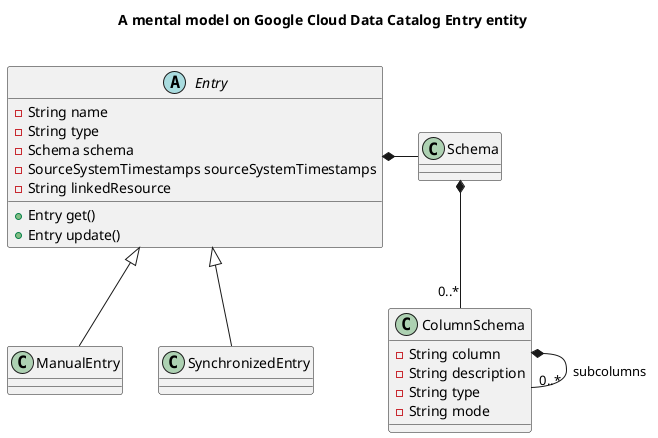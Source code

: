 @startuml

skinparam backgroundcolor transparent


title A mental model on Google Cloud Data Catalog Entry entity\n


Entry <|-- ManualEntry
Entry <|-- SynchronizedEntry
Entry *- Schema
Schema *-- "0..*" ColumnSchema
ColumnSchema *- "0..*" ColumnSchema : subcolumns


!startsub MAINCLASSES
abstract class Entry {
  -String name
  -String type
  -Schema schema
  -SourceSystemTimestamps sourceSystemTimestamps
  -String linkedResource

  +Entry get()
  +Entry update()
}
!endsub

class ColumnSchema {
  -String column
  -String description
  -String type
  -String mode
}

@enduml
